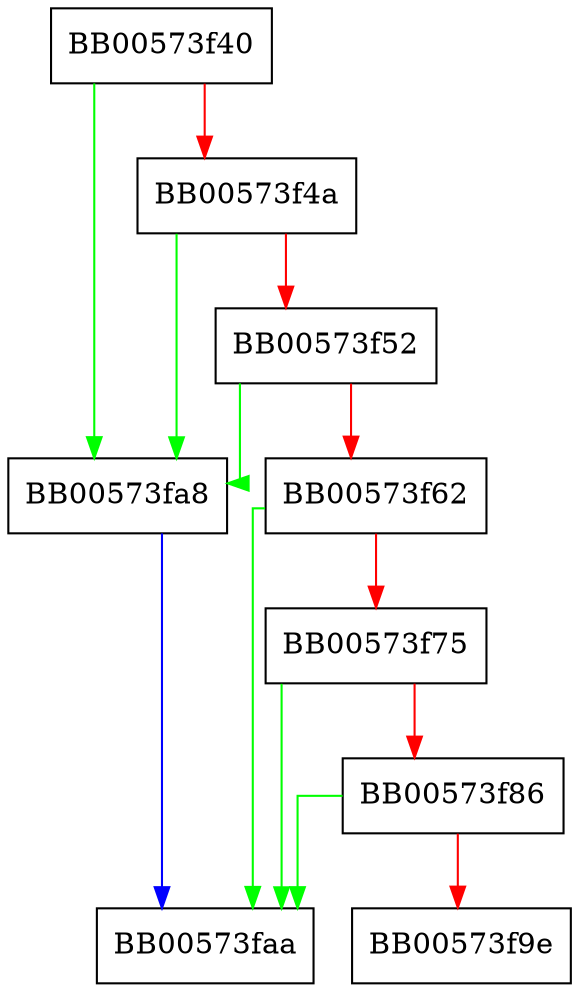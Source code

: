 digraph OSSL_CRMF_MSG_set1_regCtrl_pkiPublicationInfo {
  node [shape="box"];
  graph [splines=ortho];
  BB00573f40 -> BB00573fa8 [color="green"];
  BB00573f40 -> BB00573f4a [color="red"];
  BB00573f4a -> BB00573fa8 [color="green"];
  BB00573f4a -> BB00573f52 [color="red"];
  BB00573f52 -> BB00573fa8 [color="green"];
  BB00573f52 -> BB00573f62 [color="red"];
  BB00573f62 -> BB00573faa [color="green"];
  BB00573f62 -> BB00573f75 [color="red"];
  BB00573f75 -> BB00573faa [color="green"];
  BB00573f75 -> BB00573f86 [color="red"];
  BB00573f86 -> BB00573faa [color="green"];
  BB00573f86 -> BB00573f9e [color="red"];
  BB00573fa8 -> BB00573faa [color="blue"];
}